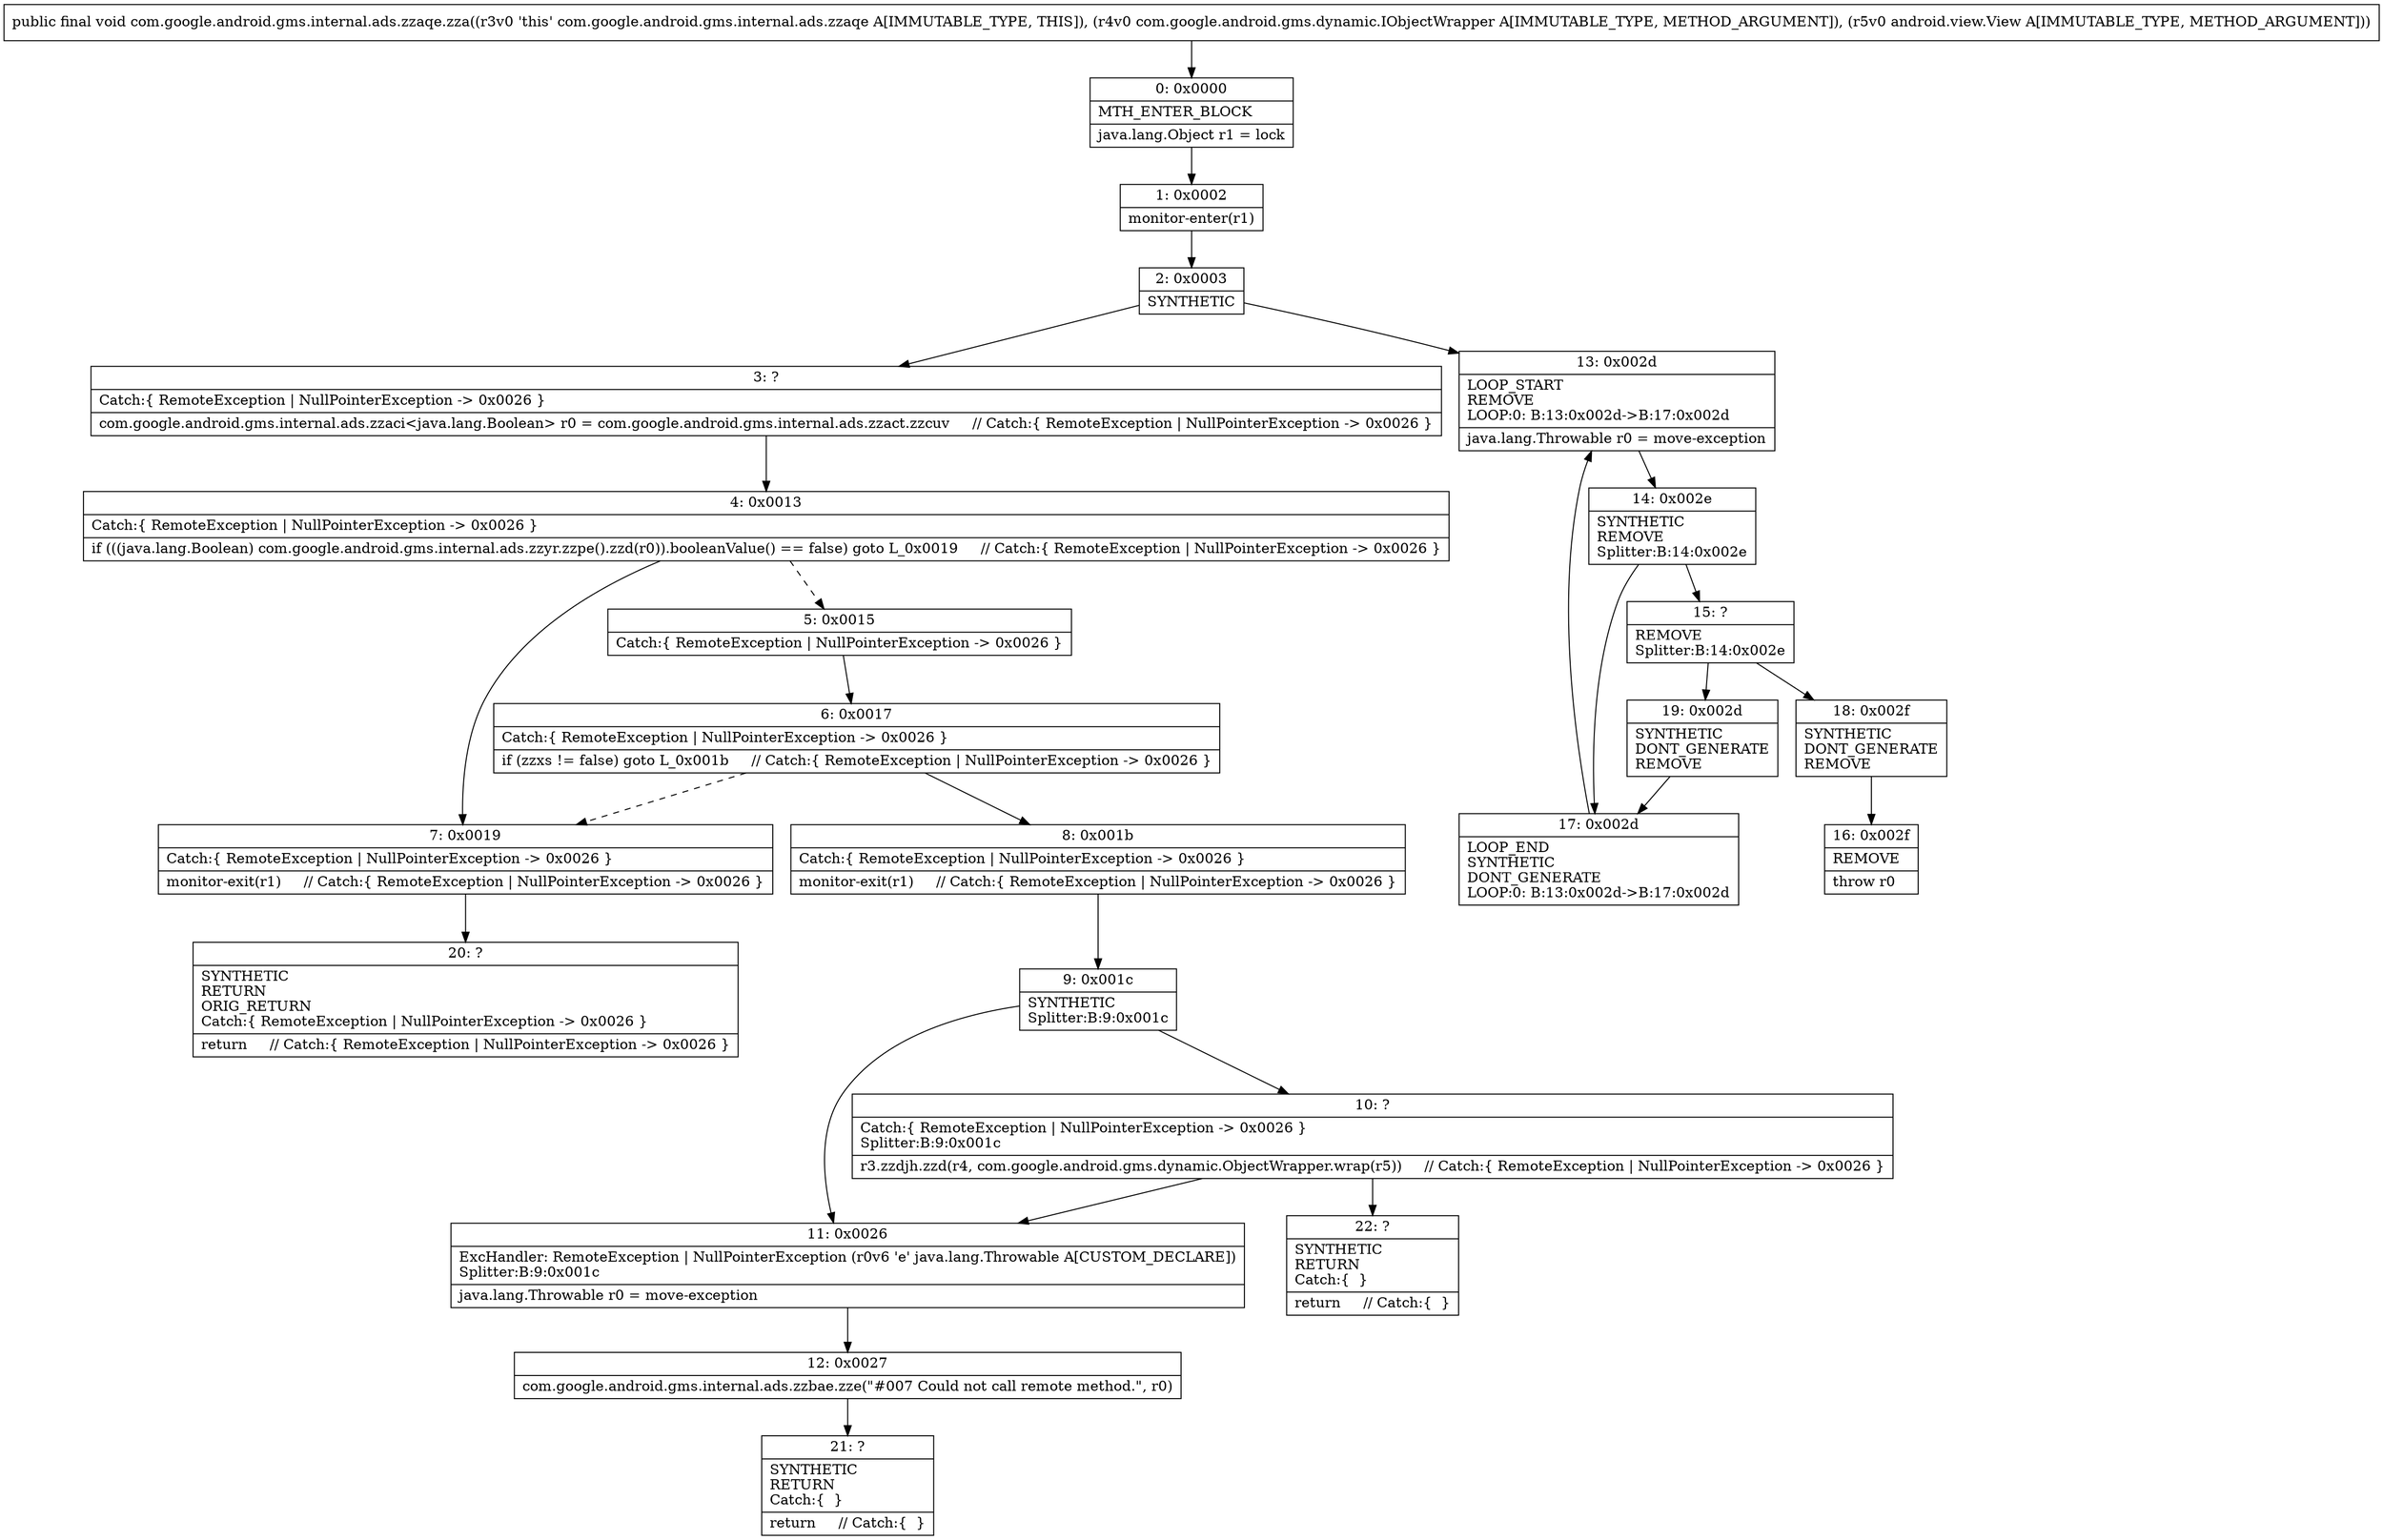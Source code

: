 digraph "CFG forcom.google.android.gms.internal.ads.zzaqe.zza(Lcom\/google\/android\/gms\/dynamic\/IObjectWrapper;Landroid\/view\/View;)V" {
Node_0 [shape=record,label="{0\:\ 0x0000|MTH_ENTER_BLOCK\l|java.lang.Object r1 = lock\l}"];
Node_1 [shape=record,label="{1\:\ 0x0002|monitor\-enter(r1)\l}"];
Node_2 [shape=record,label="{2\:\ 0x0003|SYNTHETIC\l}"];
Node_3 [shape=record,label="{3\:\ ?|Catch:\{ RemoteException \| NullPointerException \-\> 0x0026 \}\l|com.google.android.gms.internal.ads.zzaci\<java.lang.Boolean\> r0 = com.google.android.gms.internal.ads.zzact.zzcuv     \/\/ Catch:\{ RemoteException \| NullPointerException \-\> 0x0026 \}\l}"];
Node_4 [shape=record,label="{4\:\ 0x0013|Catch:\{ RemoteException \| NullPointerException \-\> 0x0026 \}\l|if (((java.lang.Boolean) com.google.android.gms.internal.ads.zzyr.zzpe().zzd(r0)).booleanValue() == false) goto L_0x0019     \/\/ Catch:\{ RemoteException \| NullPointerException \-\> 0x0026 \}\l}"];
Node_5 [shape=record,label="{5\:\ 0x0015|Catch:\{ RemoteException \| NullPointerException \-\> 0x0026 \}\l}"];
Node_6 [shape=record,label="{6\:\ 0x0017|Catch:\{ RemoteException \| NullPointerException \-\> 0x0026 \}\l|if (zzxs != false) goto L_0x001b     \/\/ Catch:\{ RemoteException \| NullPointerException \-\> 0x0026 \}\l}"];
Node_7 [shape=record,label="{7\:\ 0x0019|Catch:\{ RemoteException \| NullPointerException \-\> 0x0026 \}\l|monitor\-exit(r1)     \/\/ Catch:\{ RemoteException \| NullPointerException \-\> 0x0026 \}\l}"];
Node_8 [shape=record,label="{8\:\ 0x001b|Catch:\{ RemoteException \| NullPointerException \-\> 0x0026 \}\l|monitor\-exit(r1)     \/\/ Catch:\{ RemoteException \| NullPointerException \-\> 0x0026 \}\l}"];
Node_9 [shape=record,label="{9\:\ 0x001c|SYNTHETIC\lSplitter:B:9:0x001c\l}"];
Node_10 [shape=record,label="{10\:\ ?|Catch:\{ RemoteException \| NullPointerException \-\> 0x0026 \}\lSplitter:B:9:0x001c\l|r3.zzdjh.zzd(r4, com.google.android.gms.dynamic.ObjectWrapper.wrap(r5))     \/\/ Catch:\{ RemoteException \| NullPointerException \-\> 0x0026 \}\l}"];
Node_11 [shape=record,label="{11\:\ 0x0026|ExcHandler: RemoteException \| NullPointerException (r0v6 'e' java.lang.Throwable A[CUSTOM_DECLARE])\lSplitter:B:9:0x001c\l|java.lang.Throwable r0 = move\-exception\l}"];
Node_12 [shape=record,label="{12\:\ 0x0027|com.google.android.gms.internal.ads.zzbae.zze(\"#007 Could not call remote method.\", r0)\l}"];
Node_13 [shape=record,label="{13\:\ 0x002d|LOOP_START\lREMOVE\lLOOP:0: B:13:0x002d\-\>B:17:0x002d\l|java.lang.Throwable r0 = move\-exception\l}"];
Node_14 [shape=record,label="{14\:\ 0x002e|SYNTHETIC\lREMOVE\lSplitter:B:14:0x002e\l}"];
Node_15 [shape=record,label="{15\:\ ?|REMOVE\lSplitter:B:14:0x002e\l}"];
Node_16 [shape=record,label="{16\:\ 0x002f|REMOVE\l|throw r0\l}"];
Node_17 [shape=record,label="{17\:\ 0x002d|LOOP_END\lSYNTHETIC\lDONT_GENERATE\lLOOP:0: B:13:0x002d\-\>B:17:0x002d\l}"];
Node_18 [shape=record,label="{18\:\ 0x002f|SYNTHETIC\lDONT_GENERATE\lREMOVE\l}"];
Node_19 [shape=record,label="{19\:\ 0x002d|SYNTHETIC\lDONT_GENERATE\lREMOVE\l}"];
Node_20 [shape=record,label="{20\:\ ?|SYNTHETIC\lRETURN\lORIG_RETURN\lCatch:\{ RemoteException \| NullPointerException \-\> 0x0026 \}\l|return     \/\/ Catch:\{ RemoteException \| NullPointerException \-\> 0x0026 \}\l}"];
Node_21 [shape=record,label="{21\:\ ?|SYNTHETIC\lRETURN\lCatch:\{  \}\l|return     \/\/ Catch:\{  \}\l}"];
Node_22 [shape=record,label="{22\:\ ?|SYNTHETIC\lRETURN\lCatch:\{  \}\l|return     \/\/ Catch:\{  \}\l}"];
MethodNode[shape=record,label="{public final void com.google.android.gms.internal.ads.zzaqe.zza((r3v0 'this' com.google.android.gms.internal.ads.zzaqe A[IMMUTABLE_TYPE, THIS]), (r4v0 com.google.android.gms.dynamic.IObjectWrapper A[IMMUTABLE_TYPE, METHOD_ARGUMENT]), (r5v0 android.view.View A[IMMUTABLE_TYPE, METHOD_ARGUMENT])) }"];
MethodNode -> Node_0;
Node_0 -> Node_1;
Node_1 -> Node_2;
Node_2 -> Node_3;
Node_2 -> Node_13;
Node_3 -> Node_4;
Node_4 -> Node_5[style=dashed];
Node_4 -> Node_7;
Node_5 -> Node_6;
Node_6 -> Node_7[style=dashed];
Node_6 -> Node_8;
Node_7 -> Node_20;
Node_8 -> Node_9;
Node_9 -> Node_10;
Node_9 -> Node_11;
Node_10 -> Node_11;
Node_10 -> Node_22;
Node_11 -> Node_12;
Node_12 -> Node_21;
Node_13 -> Node_14;
Node_14 -> Node_15;
Node_14 -> Node_17;
Node_15 -> Node_18;
Node_15 -> Node_19;
Node_17 -> Node_13;
Node_18 -> Node_16;
Node_19 -> Node_17;
}

